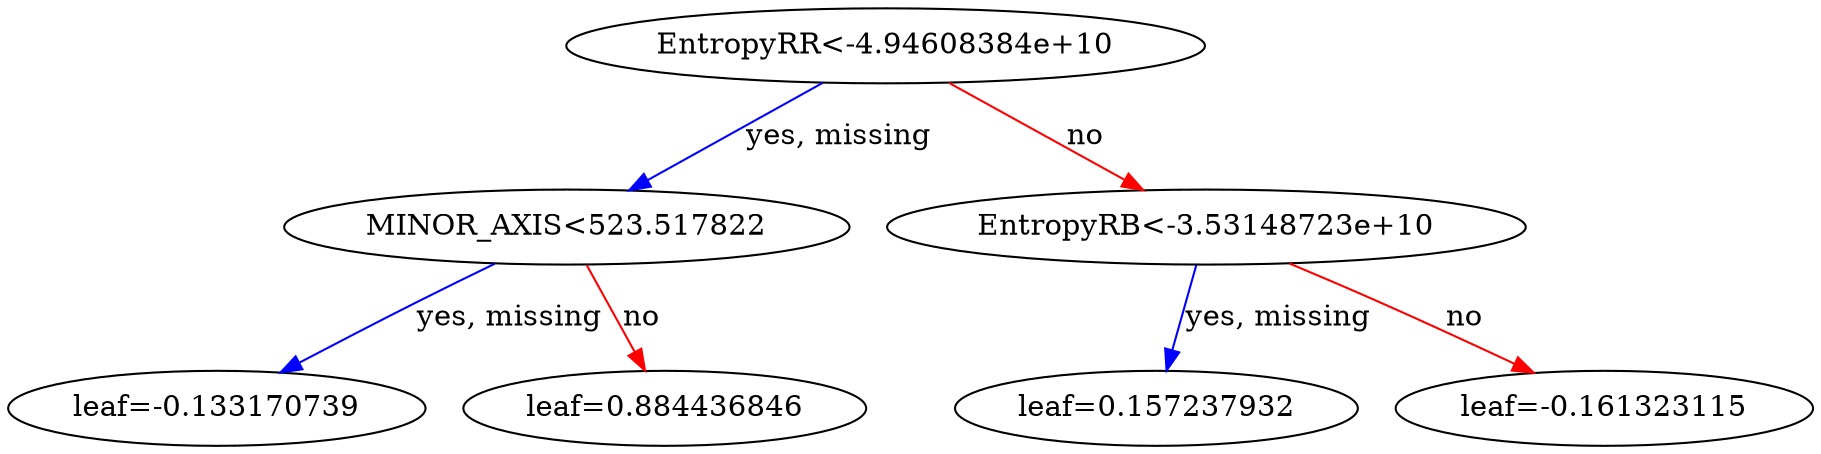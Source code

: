 digraph {
    graph [ rankdir=TB ]

    0 [ label="EntropyRR<-4.94608384e+10" ]
    0 -> 1 [label="yes, missing" color="#0000FF"]
    0 -> 2 [label="no" color="#FF0000"]

    1 [ label="MINOR_AXIS<523.517822" ]
    1 -> 3 [label="yes, missing" color="#0000FF"]
    1 -> 4 [label="no" color="#FF0000"]

    3 [ label="leaf=-0.133170739" ]

    4 [ label="leaf=0.884436846" ]

    2 [ label="EntropyRB<-3.53148723e+10" ]
    2 -> 5 [label="yes, missing" color="#0000FF"]
    2 -> 6 [label="no" color="#FF0000"]

    5 [ label="leaf=0.157237932" ]

    6 [ label="leaf=-0.161323115" ]
}
